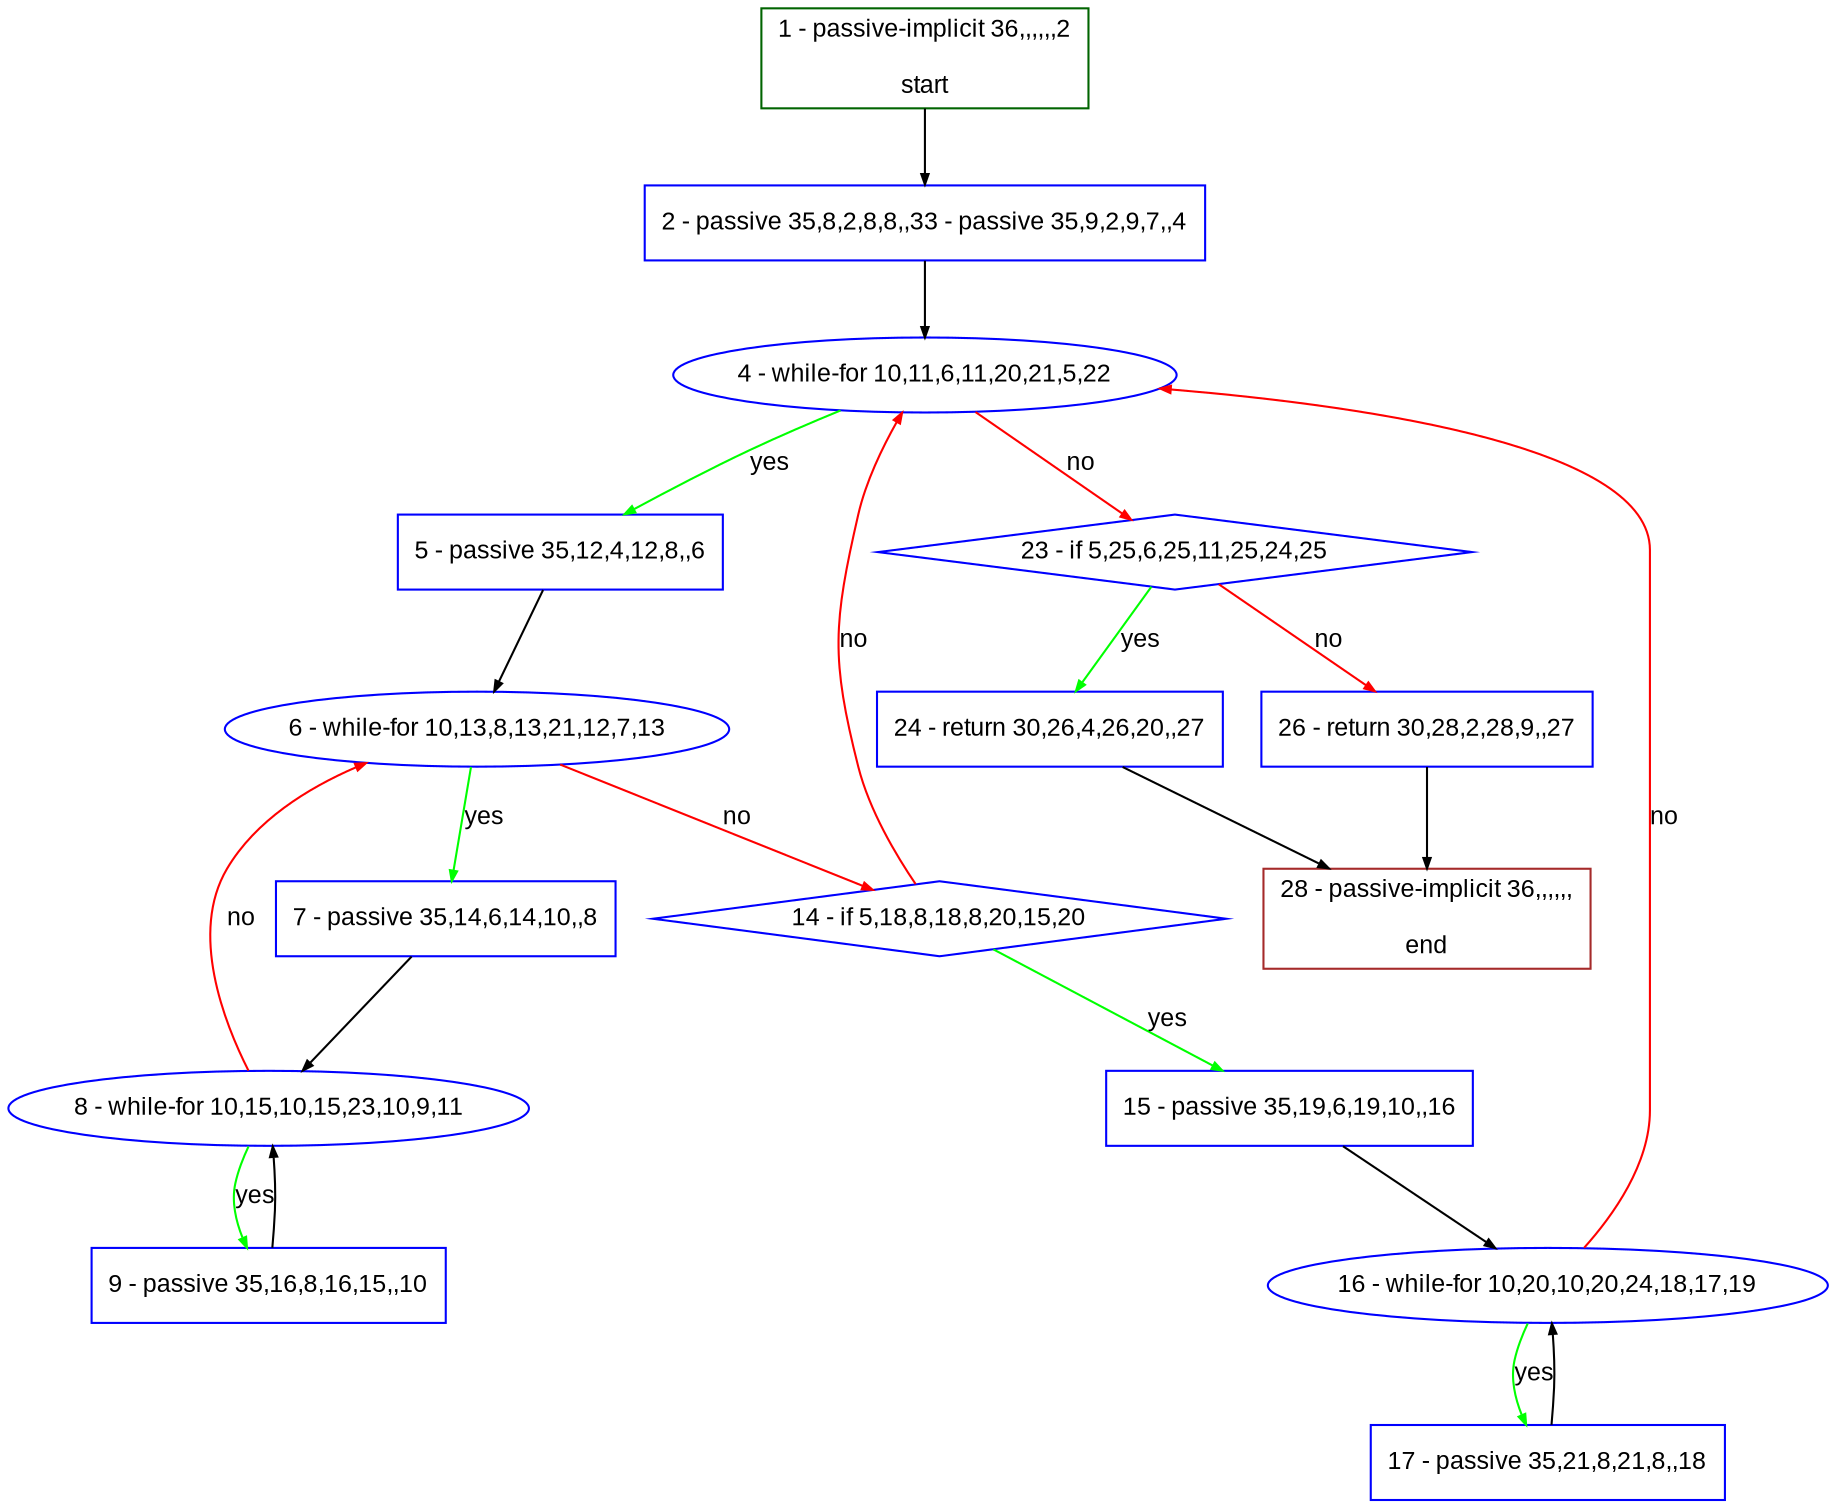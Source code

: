 digraph "" {
  graph [bgcolor="white", fillcolor="#FFFFCC", pack="true", packmode="clust", fontname="Arial", label="", fontsize="12", compound="true", style="rounded,filled"];
  node [node_initialized="no", fillcolor="white", fontname="Arial", label="", color="grey", fontsize="12", fixedsize="false", compound="true", shape="rectangle", style="filled"];
  edge [arrowtail="none", lhead="", fontcolor="black", fontname="Arial", label="", color="black", fontsize="12", arrowhead="normal", arrowsize="0.5", compound="true", ltail="", dir="forward"];
  __N1 [fillcolor="#ffffff", label="2 - passive 35,8,2,8,8,,33 - passive 35,9,2,9,7,,4", color="#0000ff", shape="box", style="filled"];
  __N2 [fillcolor="#ffffff", label="1 - passive-implicit 36,,,,,,2\n\nstart", color="#006400", shape="box", style="filled"];
  __N3 [fillcolor="#ffffff", label="4 - while-for 10,11,6,11,20,21,5,22", color="#0000ff", shape="oval", style="filled"];
  __N4 [fillcolor="#ffffff", label="5 - passive 35,12,4,12,8,,6", color="#0000ff", shape="box", style="filled"];
  __N5 [fillcolor="#ffffff", label="23 - if 5,25,6,25,11,25,24,25", color="#0000ff", shape="diamond", style="filled"];
  __N6 [fillcolor="#ffffff", label="6 - while-for 10,13,8,13,21,12,7,13", color="#0000ff", shape="oval", style="filled"];
  __N7 [fillcolor="#ffffff", label="7 - passive 35,14,6,14,10,,8", color="#0000ff", shape="box", style="filled"];
  __N8 [fillcolor="#ffffff", label="14 - if 5,18,8,18,8,20,15,20", color="#0000ff", shape="diamond", style="filled"];
  __N9 [fillcolor="#ffffff", label="8 - while-for 10,15,10,15,23,10,9,11", color="#0000ff", shape="oval", style="filled"];
  __N10 [fillcolor="#ffffff", label="9 - passive 35,16,8,16,15,,10", color="#0000ff", shape="box", style="filled"];
  __N11 [fillcolor="#ffffff", label="15 - passive 35,19,6,19,10,,16", color="#0000ff", shape="box", style="filled"];
  __N12 [fillcolor="#ffffff", label="16 - while-for 10,20,10,20,24,18,17,19", color="#0000ff", shape="oval", style="filled"];
  __N13 [fillcolor="#ffffff", label="17 - passive 35,21,8,21,8,,18", color="#0000ff", shape="box", style="filled"];
  __N14 [fillcolor="#ffffff", label="24 - return 30,26,4,26,20,,27", color="#0000ff", shape="box", style="filled"];
  __N15 [fillcolor="#ffffff", label="26 - return 30,28,2,28,9,,27", color="#0000ff", shape="box", style="filled"];
  __N16 [fillcolor="#ffffff", label="28 - passive-implicit 36,,,,,,\n\nend", color="#a52a2a", shape="box", style="filled"];
  __N2 -> __N1 [arrowtail="none", color="#000000", label="", arrowhead="normal", dir="forward"];
  __N1 -> __N3 [arrowtail="none", color="#000000", label="", arrowhead="normal", dir="forward"];
  __N3 -> __N4 [arrowtail="none", color="#00ff00", label="yes", arrowhead="normal", dir="forward"];
  __N3 -> __N5 [arrowtail="none", color="#ff0000", label="no", arrowhead="normal", dir="forward"];
  __N4 -> __N6 [arrowtail="none", color="#000000", label="", arrowhead="normal", dir="forward"];
  __N6 -> __N7 [arrowtail="none", color="#00ff00", label="yes", arrowhead="normal", dir="forward"];
  __N6 -> __N8 [arrowtail="none", color="#ff0000", label="no", arrowhead="normal", dir="forward"];
  __N7 -> __N9 [arrowtail="none", color="#000000", label="", arrowhead="normal", dir="forward"];
  __N9 -> __N6 [arrowtail="none", color="#ff0000", label="no", arrowhead="normal", dir="forward"];
  __N9 -> __N10 [arrowtail="none", color="#00ff00", label="yes", arrowhead="normal", dir="forward"];
  __N10 -> __N9 [arrowtail="none", color="#000000", label="", arrowhead="normal", dir="forward"];
  __N8 -> __N3 [arrowtail="none", color="#ff0000", label="no", arrowhead="normal", dir="forward"];
  __N8 -> __N11 [arrowtail="none", color="#00ff00", label="yes", arrowhead="normal", dir="forward"];
  __N11 -> __N12 [arrowtail="none", color="#000000", label="", arrowhead="normal", dir="forward"];
  __N12 -> __N3 [arrowtail="none", color="#ff0000", label="no", arrowhead="normal", dir="forward"];
  __N12 -> __N13 [arrowtail="none", color="#00ff00", label="yes", arrowhead="normal", dir="forward"];
  __N13 -> __N12 [arrowtail="none", color="#000000", label="", arrowhead="normal", dir="forward"];
  __N5 -> __N14 [arrowtail="none", color="#00ff00", label="yes", arrowhead="normal", dir="forward"];
  __N5 -> __N15 [arrowtail="none", color="#ff0000", label="no", arrowhead="normal", dir="forward"];
  __N14 -> __N16 [arrowtail="none", color="#000000", label="", arrowhead="normal", dir="forward"];
  __N15 -> __N16 [arrowtail="none", color="#000000", label="", arrowhead="normal", dir="forward"];
}

